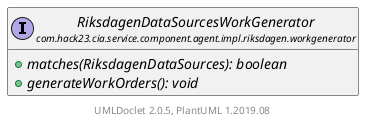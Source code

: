 @startuml
    set namespaceSeparator none
    hide empty fields
    hide empty methods

    interface "<size:14>RiksdagenDataSourcesWorkGenerator\n<size:10>com.hack23.cia.service.component.agent.impl.riksdagen.workgenerator" as com.hack23.cia.service.component.agent.impl.riksdagen.workgenerator.RiksdagenDataSourcesWorkGenerator [[RiksdagenDataSourcesWorkGenerator.html]] {
        {abstract} +matches(RiksdagenDataSources): boolean
        {abstract} +generateWorkOrders(): void
    }

    center footer UMLDoclet 2.0.5, PlantUML 1.2019.08
@enduml
